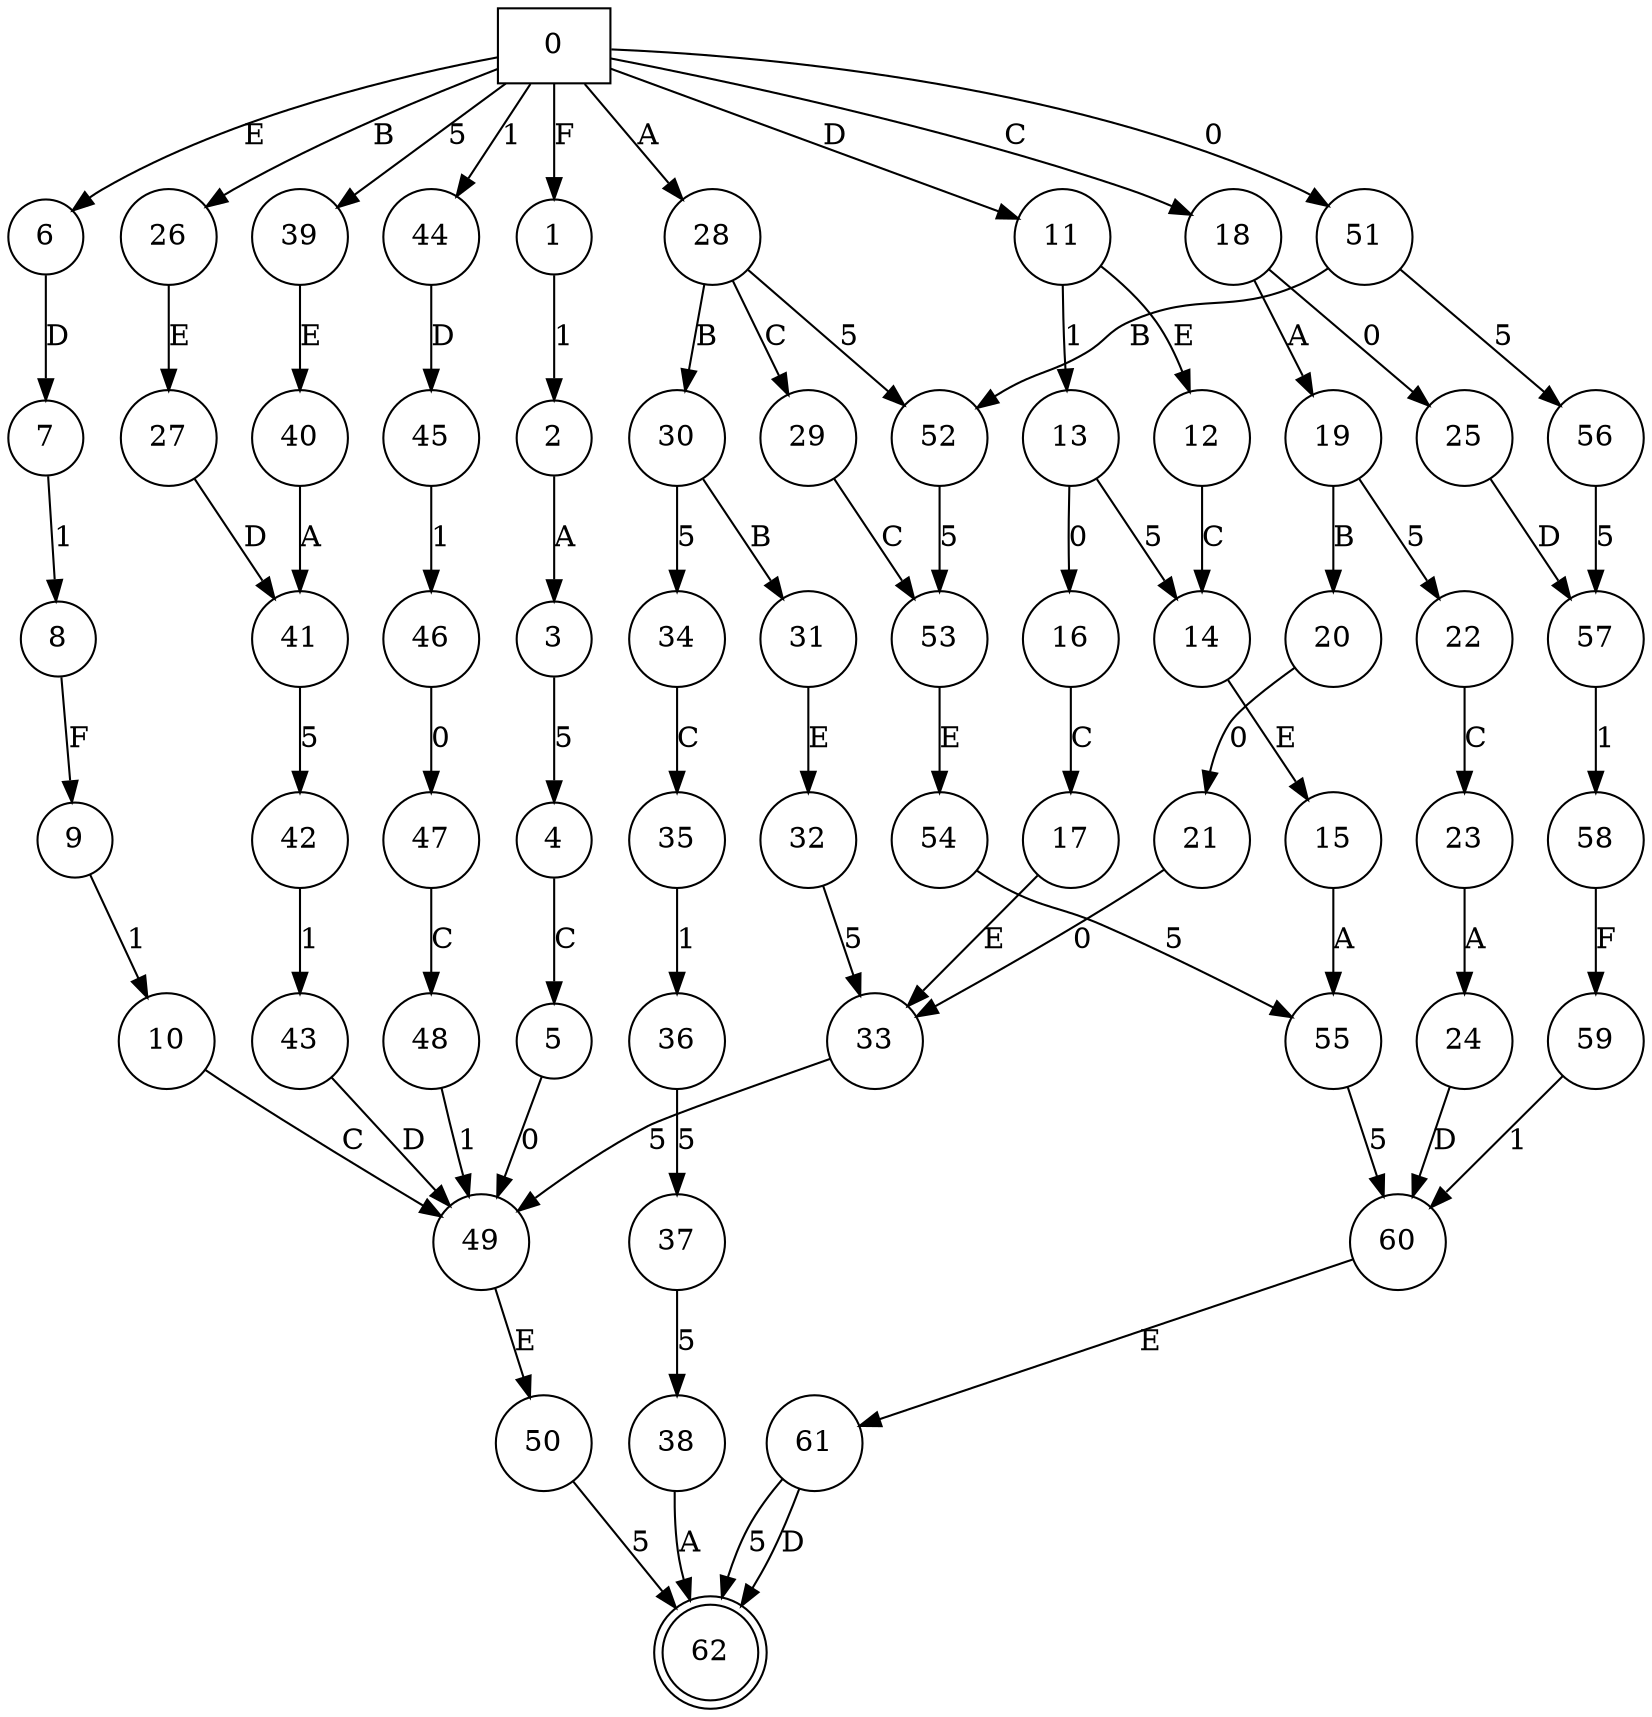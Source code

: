 digraph {
  node [shape=box, peripheries=1];
  n0 [label="0"];
  node [shape=circle];
  n1 [label="1"];
  n2 [label="2"];
  n3 [label="3"];
  n4 [label="4"];
  n5 [label="5"];
  n6 [label="6"];
  n7 [label="7"];
  n8 [label="8"];
  n9 [label="9"];
  n10 [label="10"];
  n11 [label="11"];
  n12 [label="12"];
  n13 [label="13"];
  n14 [label="14"];
  n15 [label="15"];
  n16 [label="16"];
  n17 [label="17"];
  n18 [label="18"];
  n19 [label="19"];
  n20 [label="20"];
  n21 [label="21"];
  n22 [label="22"];
  n23 [label="23"];
  n24 [label="24"];
  n25 [label="25"];
  n26 [label="26"];
  n27 [label="27"];
  n28 [label="28"];
  n29 [label="29"];
  n30 [label="30"];
  n31 [label="31"];
  n32 [label="32"];
  n33 [label="33"];
  n34 [label="34"];
  n35 [label="35"];
  n36 [label="36"];
  n37 [label="37"];
  n38 [label="38"];
  n39 [label="39"];
  n40 [label="40"];
  n41 [label="41"];
  n42 [label="42"];
  n43 [label="43"];
  n44 [label="44"];
  n45 [label="45"];
  n46 [label="46"];
  n47 [label="47"];
  n48 [label="48"];
  n49 [label="49"];
  n50 [label="50"];
  n51 [label="51"];
  n52 [label="52"];
  n53 [label="53"];
  n54 [label="54"];
  n55 [label="55"];
  n56 [label="56"];
  n57 [label="57"];
  n58 [label="58"];
  n59 [label="59"];
  n60 [label="60"];
  n61 [label="61"];
  node [shape=circle, peripheries=2];
  n62 [label="62"];
  n0 -> n51 [label="0"];
  n0 -> n44 [label="1"];
  n0 -> n39 [label="5"];
  n0 -> n28 [label="A"];
  n0 -> n26 [label="B"];
  n0 -> n18 [label="C"];
  n0 -> n11 [label="D"];
  n0 -> n6 [label="E"];
  n0 -> n1 [label="F"];
  n1 -> n2 [label="1"];
  n2 -> n3 [label="A"];
  n3 -> n4 [label="5"];
  n4 -> n5 [label="C"];
  n5 -> n49 [label="0"];
  n6 -> n7 [label="D"];
  n7 -> n8 [label="1"];
  n8 -> n9 [label="F"];
  n9 -> n10 [label="1"];
  n10 -> n49 [label="C"];
  n11 -> n13 [label="1"];
  n11 -> n12 [label="E"];
  n12 -> n14 [label="C"];
  n13 -> n16 [label="0"];
  n13 -> n14 [label="5"];
  n14 -> n15 [label="E"];
  n15 -> n55 [label="A"];
  n16 -> n17 [label="C"];
  n17 -> n33 [label="E"];
  n18 -> n25 [label="0"];
  n18 -> n19 [label="A"];
  n19 -> n22 [label="5"];
  n19 -> n20 [label="B"];
  n20 -> n21 [label="0"];
  n21 -> n33 [label="0"];
  n22 -> n23 [label="C"];
  n23 -> n24 [label="A"];
  n24 -> n60 [label="D"];
  n25 -> n57 [label="D"];
  n26 -> n27 [label="E"];
  n27 -> n41 [label="D"];
  n28 -> n52 [label="5"];
  n28 -> n30 [label="B"];
  n28 -> n29 [label="C"];
  n29 -> n53 [label="C"];
  n30 -> n34 [label="5"];
  n30 -> n31 [label="B"];
  n31 -> n32 [label="E"];
  n32 -> n33 [label="5"];
  n33 -> n49 [label="5"];
  n34 -> n35 [label="C"];
  n35 -> n36 [label="1"];
  n36 -> n37 [label="5"];
  n37 -> n38 [label="5"];
  n38 -> n62 [label="A"];
  n39 -> n40 [label="E"];
  n40 -> n41 [label="A"];
  n41 -> n42 [label="5"];
  n42 -> n43 [label="1"];
  n43 -> n49 [label="D"];
  n44 -> n45 [label="D"];
  n45 -> n46 [label="1"];
  n46 -> n47 [label="0"];
  n47 -> n48 [label="C"];
  n48 -> n49 [label="1"];
  n49 -> n50 [label="E"];
  n50 -> n62 [label="5"];
  n51 -> n56 [label="5"];
  n51 -> n52 [label="B"];
  n52 -> n53 [label="5"];
  n53 -> n54 [label="E"];
  n54 -> n55 [label="5"];
  n55 -> n60 [label="5"];
  n56 -> n57 [label="5"];
  n57 -> n58 [label="1"];
  n58 -> n59 [label="F"];
  n59 -> n60 [label="1"];
  n60 -> n61 [label="E"];
  n61 -> n62 [label="5"];
  n61 -> n62 [label="D"];
}

